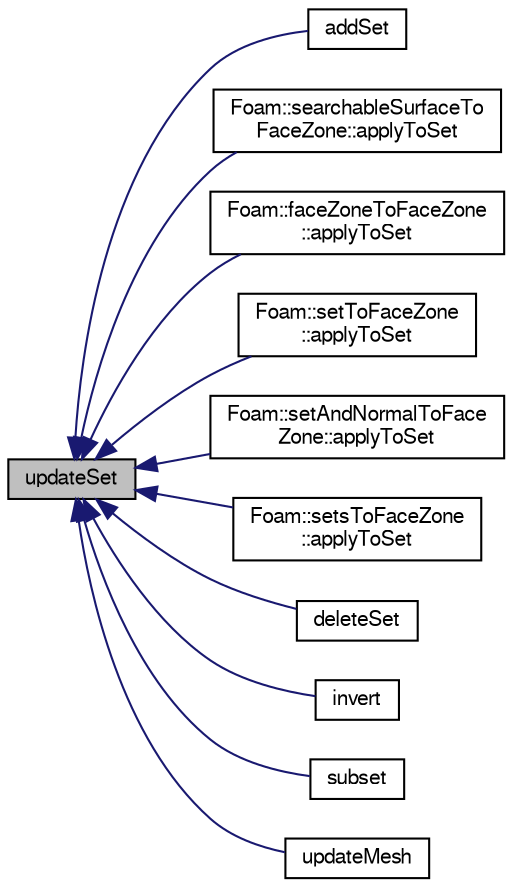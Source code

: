 digraph "updateSet"
{
  bgcolor="transparent";
  edge [fontname="FreeSans",fontsize="10",labelfontname="FreeSans",labelfontsize="10"];
  node [fontname="FreeSans",fontsize="10",shape=record];
  rankdir="LR";
  Node1 [label="updateSet",height=0.2,width=0.4,color="black", fillcolor="grey75", style="filled" fontcolor="black"];
  Node1 -> Node2 [dir="back",color="midnightblue",fontsize="10",style="solid",fontname="FreeSans"];
  Node2 [label="addSet",height=0.2,width=0.4,color="black",URL="$a00721.html#aac9372868e32f2c7de8b956890f035c2",tooltip="Add elements present in set. "];
  Node1 -> Node3 [dir="back",color="midnightblue",fontsize="10",style="solid",fontname="FreeSans"];
  Node3 [label="Foam::searchableSurfaceTo\lFaceZone::applyToSet",height=0.2,width=0.4,color="black",URL="$a02203.html#a9209c8f0dadc97abefaea99f168a85ae"];
  Node1 -> Node4 [dir="back",color="midnightblue",fontsize="10",style="solid",fontname="FreeSans"];
  Node4 [label="Foam::faceZoneToFaceZone\l::applyToSet",height=0.2,width=0.4,color="black",URL="$a00723.html#a9209c8f0dadc97abefaea99f168a85ae"];
  Node1 -> Node5 [dir="back",color="midnightblue",fontsize="10",style="solid",fontname="FreeSans"];
  Node5 [label="Foam::setToFaceZone\l::applyToSet",height=0.2,width=0.4,color="black",URL="$a02215.html#a9209c8f0dadc97abefaea99f168a85ae"];
  Node1 -> Node6 [dir="back",color="midnightblue",fontsize="10",style="solid",fontname="FreeSans"];
  Node6 [label="Foam::setAndNormalToFace\lZone::applyToSet",height=0.2,width=0.4,color="black",URL="$a02211.html#a9209c8f0dadc97abefaea99f168a85ae"];
  Node1 -> Node7 [dir="back",color="midnightblue",fontsize="10",style="solid",fontname="FreeSans"];
  Node7 [label="Foam::setsToFaceZone\l::applyToSet",height=0.2,width=0.4,color="black",URL="$a02212.html#a9209c8f0dadc97abefaea99f168a85ae"];
  Node1 -> Node8 [dir="back",color="midnightblue",fontsize="10",style="solid",fontname="FreeSans"];
  Node8 [label="deleteSet",height=0.2,width=0.4,color="black",URL="$a00721.html#a839cd96efb75b9c2926af738ca9657a6",tooltip="Delete elements present in set. "];
  Node1 -> Node9 [dir="back",color="midnightblue",fontsize="10",style="solid",fontname="FreeSans"];
  Node9 [label="invert",height=0.2,width=0.4,color="black",URL="$a00721.html#a35fb7dbde3f7be406451bf0a8eb57d2e",tooltip="Invert contents. (insert all members 0..maxLen-1 which were not in. "];
  Node1 -> Node10 [dir="back",color="midnightblue",fontsize="10",style="solid",fontname="FreeSans"];
  Node10 [label="subset",height=0.2,width=0.4,color="black",URL="$a00721.html#aca3bc27ef071fc2fccd797b459d8d979",tooltip="Subset contents. Only elements present in both sets remain. "];
  Node1 -> Node11 [dir="back",color="midnightblue",fontsize="10",style="solid",fontname="FreeSans"];
  Node11 [label="updateMesh",height=0.2,width=0.4,color="black",URL="$a00721.html#ac7d581e56f61ad4d997421e3a7470d42",tooltip="Update any stored data for new labels. "];
}
